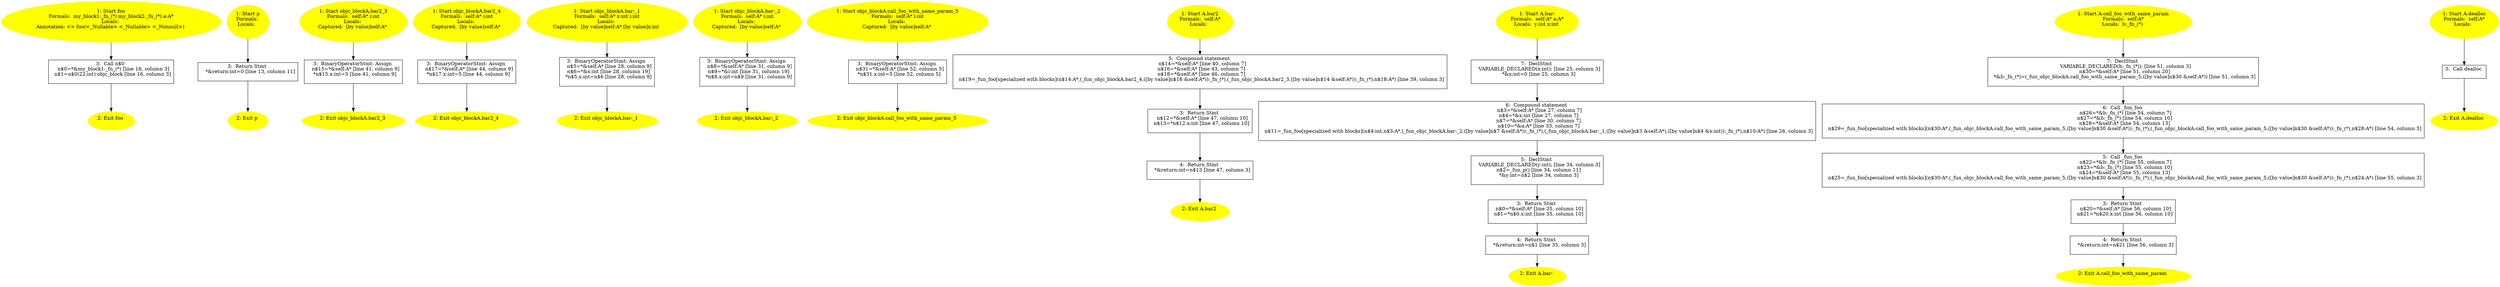 /* @generated */
digraph cfg {
"foo.acbd18db4cc2f85cedef654fccc4a4d8_1" [label="1: Start foo\nFormals:  my_block1:_fn_(*) my_block2:_fn_(*) a:A*\nLocals: \nAnnotation: <> foo(<_Nullable> <_Nullable> <_Nonnull>) \n  " color=yellow style=filled]
	

	 "foo.acbd18db4cc2f85cedef654fccc4a4d8_1" -> "foo.acbd18db4cc2f85cedef654fccc4a4d8_3" ;
"foo.acbd18db4cc2f85cedef654fccc4a4d8_2" [label="2: Exit foo \n  " color=yellow style=filled]
	

"foo.acbd18db4cc2f85cedef654fccc4a4d8_3" [label="3:  Call n$0 \n   n$0=*&my_block1:_fn_(*) [line 16, column 3]\n  n$1=n$0(22:int) objc_block [line 16, column 3]\n " shape="box"]
	

	 "foo.acbd18db4cc2f85cedef654fccc4a4d8_3" -> "foo.acbd18db4cc2f85cedef654fccc4a4d8_2" ;
"p.83878c91171338902e0fe0fb97a8c47a_1" [label="1: Start p\nFormals: \nLocals:  \n  " color=yellow style=filled]
	

	 "p.83878c91171338902e0fe0fb97a8c47a_1" -> "p.83878c91171338902e0fe0fb97a8c47a_3" ;
"p.83878c91171338902e0fe0fb97a8c47a_2" [label="2: Exit p \n  " color=yellow style=filled]
	

"p.83878c91171338902e0fe0fb97a8c47a_3" [label="3:  Return Stmt \n   *&return:int=0 [line 13, column 11]\n " shape="box"]
	

	 "p.83878c91171338902e0fe0fb97a8c47a_3" -> "p.83878c91171338902e0fe0fb97a8c47a_2" ;
"objc_blockA.bar2_3(class A).d749ef9e4d7f0a45237d8fe9e40fc593_1" [label="1: Start objc_blockA.bar2_3\nFormals:  self:A* i:int\nLocals: \nCaptured:  [by value]self:A* \n  " color=yellow style=filled]
	

	 "objc_blockA.bar2_3(class A).d749ef9e4d7f0a45237d8fe9e40fc593_1" -> "objc_blockA.bar2_3(class A).d749ef9e4d7f0a45237d8fe9e40fc593_3" ;
"objc_blockA.bar2_3(class A).d749ef9e4d7f0a45237d8fe9e40fc593_2" [label="2: Exit objc_blockA.bar2_3 \n  " color=yellow style=filled]
	

"objc_blockA.bar2_3(class A).d749ef9e4d7f0a45237d8fe9e40fc593_3" [label="3:  BinaryOperatorStmt: Assign \n   n$15=*&self:A* [line 41, column 9]\n  *n$15.x:int=5 [line 41, column 9]\n " shape="box"]
	

	 "objc_blockA.bar2_3(class A).d749ef9e4d7f0a45237d8fe9e40fc593_3" -> "objc_blockA.bar2_3(class A).d749ef9e4d7f0a45237d8fe9e40fc593_2" ;
"objc_blockA.bar2_4(class A).a4f29e420077ca6ce7e44776941a7430_1" [label="1: Start objc_blockA.bar2_4\nFormals:  self:A* i:int\nLocals: \nCaptured:  [by value]self:A* \n  " color=yellow style=filled]
	

	 "objc_blockA.bar2_4(class A).a4f29e420077ca6ce7e44776941a7430_1" -> "objc_blockA.bar2_4(class A).a4f29e420077ca6ce7e44776941a7430_3" ;
"objc_blockA.bar2_4(class A).a4f29e420077ca6ce7e44776941a7430_2" [label="2: Exit objc_blockA.bar2_4 \n  " color=yellow style=filled]
	

"objc_blockA.bar2_4(class A).a4f29e420077ca6ce7e44776941a7430_3" [label="3:  BinaryOperatorStmt: Assign \n   n$17=*&self:A* [line 44, column 9]\n  *n$17.x:int=5 [line 44, column 9]\n " shape="box"]
	

	 "objc_blockA.bar2_4(class A).a4f29e420077ca6ce7e44776941a7430_3" -> "objc_blockA.bar2_4(class A).a4f29e420077ca6ce7e44776941a7430_2" ;
"objc_blockA.bar:_1(class A).3dfd8f5104e9624c9f972777203745e3_1" [label="1: Start objc_blockA.bar:_1\nFormals:  self:A* x:int i:int\nLocals: \nCaptured:  [by value]self:A* [by value]x:int \n  " color=yellow style=filled]
	

	 "objc_blockA.bar:_1(class A).3dfd8f5104e9624c9f972777203745e3_1" -> "objc_blockA.bar:_1(class A).3dfd8f5104e9624c9f972777203745e3_3" ;
"objc_blockA.bar:_1(class A).3dfd8f5104e9624c9f972777203745e3_2" [label="2: Exit objc_blockA.bar:_1 \n  " color=yellow style=filled]
	

"objc_blockA.bar:_1(class A).3dfd8f5104e9624c9f972777203745e3_3" [label="3:  BinaryOperatorStmt: Assign \n   n$5=*&self:A* [line 28, column 9]\n  n$6=*&x:int [line 28, column 19]\n  *n$5.x:int=n$6 [line 28, column 9]\n " shape="box"]
	

	 "objc_blockA.bar:_1(class A).3dfd8f5104e9624c9f972777203745e3_3" -> "objc_blockA.bar:_1(class A).3dfd8f5104e9624c9f972777203745e3_2" ;
"objc_blockA.bar:_2(class A).714c02790d023adc163c946a9f0220cd_1" [label="1: Start objc_blockA.bar:_2\nFormals:  self:A* i:int\nLocals: \nCaptured:  [by value]self:A* \n  " color=yellow style=filled]
	

	 "objc_blockA.bar:_2(class A).714c02790d023adc163c946a9f0220cd_1" -> "objc_blockA.bar:_2(class A).714c02790d023adc163c946a9f0220cd_3" ;
"objc_blockA.bar:_2(class A).714c02790d023adc163c946a9f0220cd_2" [label="2: Exit objc_blockA.bar:_2 \n  " color=yellow style=filled]
	

"objc_blockA.bar:_2(class A).714c02790d023adc163c946a9f0220cd_3" [label="3:  BinaryOperatorStmt: Assign \n   n$8=*&self:A* [line 31, column 9]\n  n$9=*&i:int [line 31, column 19]\n  *n$8.x:int=n$9 [line 31, column 9]\n " shape="box"]
	

	 "objc_blockA.bar:_2(class A).714c02790d023adc163c946a9f0220cd_3" -> "objc_blockA.bar:_2(class A).714c02790d023adc163c946a9f0220cd_2" ;
"objc_blockA.call_foo_with_same_param_5(class A).03c7f776ebd8253258577359808dec16_1" [label="1: Start objc_blockA.call_foo_with_same_param_5\nFormals:  self:A* i:int\nLocals: \nCaptured:  [by value]self:A* \n  " color=yellow style=filled]
	

	 "objc_blockA.call_foo_with_same_param_5(class A).03c7f776ebd8253258577359808dec16_1" -> "objc_blockA.call_foo_with_same_param_5(class A).03c7f776ebd8253258577359808dec16_3" ;
"objc_blockA.call_foo_with_same_param_5(class A).03c7f776ebd8253258577359808dec16_2" [label="2: Exit objc_blockA.call_foo_with_same_param_5 \n  " color=yellow style=filled]
	

"objc_blockA.call_foo_with_same_param_5(class A).03c7f776ebd8253258577359808dec16_3" [label="3:  BinaryOperatorStmt: Assign \n   n$31=*&self:A* [line 52, column 5]\n  *n$31.x:int=5 [line 52, column 5]\n " shape="box"]
	

	 "objc_blockA.call_foo_with_same_param_5(class A).03c7f776ebd8253258577359808dec16_3" -> "objc_blockA.call_foo_with_same_param_5(class A).03c7f776ebd8253258577359808dec16_2" ;
"bar2#A#instance.413fa5106d6a23f2bf18df99659efb82_1" [label="1: Start A.bar2\nFormals:  self:A*\nLocals:  \n  " color=yellow style=filled]
	

	 "bar2#A#instance.413fa5106d6a23f2bf18df99659efb82_1" -> "bar2#A#instance.413fa5106d6a23f2bf18df99659efb82_5" ;
"bar2#A#instance.413fa5106d6a23f2bf18df99659efb82_2" [label="2: Exit A.bar2 \n  " color=yellow style=filled]
	

"bar2#A#instance.413fa5106d6a23f2bf18df99659efb82_3" [label="3:  Return Stmt \n   n$12=*&self:A* [line 47, column 10]\n  n$13=*n$12.x:int [line 47, column 10]\n " shape="box"]
	

	 "bar2#A#instance.413fa5106d6a23f2bf18df99659efb82_3" -> "bar2#A#instance.413fa5106d6a23f2bf18df99659efb82_4" ;
"bar2#A#instance.413fa5106d6a23f2bf18df99659efb82_4" [label="4:  Return Stmt \n   *&return:int=n$13 [line 47, column 3]\n " shape="box"]
	

	 "bar2#A#instance.413fa5106d6a23f2bf18df99659efb82_4" -> "bar2#A#instance.413fa5106d6a23f2bf18df99659efb82_2" ;
"bar2#A#instance.413fa5106d6a23f2bf18df99659efb82_5" [label="5:  Compound statement \n   n$14=*&self:A* [line 40, column 7]\n  n$16=*&self:A* [line 43, column 7]\n  n$18=*&self:A* [line 46, column 7]\n  n$19=_fun_foo[specialized with blocks](n$14:A*,(_fun_objc_blockA.bar2_4,([by value]n$16 &self:A*)):_fn_(*),(_fun_objc_blockA.bar2_3,([by value]n$14 &self:A*)):_fn_(*),n$18:A*) [line 39, column 3]\n " shape="box"]
	

	 "bar2#A#instance.413fa5106d6a23f2bf18df99659efb82_5" -> "bar2#A#instance.413fa5106d6a23f2bf18df99659efb82_3" ;
"bar:#A(class A)#instance.3e4a860660eb436d473f8ceeb9c1a72b_1" [label="1: Start A.bar:\nFormals:  self:A* a:A*\nLocals:  y:int x:int \n  " color=yellow style=filled]
	

	 "bar:#A(class A)#instance.3e4a860660eb436d473f8ceeb9c1a72b_1" -> "bar:#A(class A)#instance.3e4a860660eb436d473f8ceeb9c1a72b_7" ;
"bar:#A(class A)#instance.3e4a860660eb436d473f8ceeb9c1a72b_2" [label="2: Exit A.bar: \n  " color=yellow style=filled]
	

"bar:#A(class A)#instance.3e4a860660eb436d473f8ceeb9c1a72b_3" [label="3:  Return Stmt \n   n$0=*&self:A* [line 35, column 10]\n  n$1=*n$0.x:int [line 35, column 10]\n " shape="box"]
	

	 "bar:#A(class A)#instance.3e4a860660eb436d473f8ceeb9c1a72b_3" -> "bar:#A(class A)#instance.3e4a860660eb436d473f8ceeb9c1a72b_4" ;
"bar:#A(class A)#instance.3e4a860660eb436d473f8ceeb9c1a72b_4" [label="4:  Return Stmt \n   *&return:int=n$1 [line 35, column 3]\n " shape="box"]
	

	 "bar:#A(class A)#instance.3e4a860660eb436d473f8ceeb9c1a72b_4" -> "bar:#A(class A)#instance.3e4a860660eb436d473f8ceeb9c1a72b_2" ;
"bar:#A(class A)#instance.3e4a860660eb436d473f8ceeb9c1a72b_5" [label="5:  DeclStmt \n   VARIABLE_DECLARED(y:int); [line 34, column 3]\n  n$2=_fun_p() [line 34, column 11]\n  *&y:int=n$2 [line 34, column 3]\n " shape="box"]
	

	 "bar:#A(class A)#instance.3e4a860660eb436d473f8ceeb9c1a72b_5" -> "bar:#A(class A)#instance.3e4a860660eb436d473f8ceeb9c1a72b_3" ;
"bar:#A(class A)#instance.3e4a860660eb436d473f8ceeb9c1a72b_6" [label="6:  Compound statement \n   n$3=*&self:A* [line 27, column 7]\n  n$4=*&x:int [line 27, column 7]\n  n$7=*&self:A* [line 30, column 7]\n  n$10=*&a:A* [line 33, column 7]\n  n$11=_fun_foo[specialized with blocks](n$4:int,n$3:A*,(_fun_objc_blockA.bar:_2,([by value]n$7 &self:A*)):_fn_(*),(_fun_objc_blockA.bar:_1,([by value]n$3 &self:A*),([by value]n$4 &x:int)):_fn_(*),n$10:A*) [line 26, column 3]\n " shape="box"]
	

	 "bar:#A(class A)#instance.3e4a860660eb436d473f8ceeb9c1a72b_6" -> "bar:#A(class A)#instance.3e4a860660eb436d473f8ceeb9c1a72b_5" ;
"bar:#A(class A)#instance.3e4a860660eb436d473f8ceeb9c1a72b_7" [label="7:  DeclStmt \n   VARIABLE_DECLARED(x:int); [line 25, column 3]\n  *&x:int=0 [line 25, column 3]\n " shape="box"]
	

	 "bar:#A(class A)#instance.3e4a860660eb436d473f8ceeb9c1a72b_7" -> "bar:#A(class A)#instance.3e4a860660eb436d473f8ceeb9c1a72b_6" ;
"call_foo_with_same_param#A#instance.7f01b1476c1662f7ce825ec7b1739a00_1" [label="1: Start A.call_foo_with_same_param\nFormals:  self:A*\nLocals:  b:_fn_(*) \n  " color=yellow style=filled]
	

	 "call_foo_with_same_param#A#instance.7f01b1476c1662f7ce825ec7b1739a00_1" -> "call_foo_with_same_param#A#instance.7f01b1476c1662f7ce825ec7b1739a00_7" ;
"call_foo_with_same_param#A#instance.7f01b1476c1662f7ce825ec7b1739a00_2" [label="2: Exit A.call_foo_with_same_param \n  " color=yellow style=filled]
	

"call_foo_with_same_param#A#instance.7f01b1476c1662f7ce825ec7b1739a00_3" [label="3:  Return Stmt \n   n$20=*&self:A* [line 56, column 10]\n  n$21=*n$20.x:int [line 56, column 10]\n " shape="box"]
	

	 "call_foo_with_same_param#A#instance.7f01b1476c1662f7ce825ec7b1739a00_3" -> "call_foo_with_same_param#A#instance.7f01b1476c1662f7ce825ec7b1739a00_4" ;
"call_foo_with_same_param#A#instance.7f01b1476c1662f7ce825ec7b1739a00_4" [label="4:  Return Stmt \n   *&return:int=n$21 [line 56, column 3]\n " shape="box"]
	

	 "call_foo_with_same_param#A#instance.7f01b1476c1662f7ce825ec7b1739a00_4" -> "call_foo_with_same_param#A#instance.7f01b1476c1662f7ce825ec7b1739a00_2" ;
"call_foo_with_same_param#A#instance.7f01b1476c1662f7ce825ec7b1739a00_5" [label="5:  Call _fun_foo \n   n$22=*&b:_fn_(*) [line 55, column 7]\n  n$23=*&b:_fn_(*) [line 55, column 10]\n  n$24=*&self:A* [line 55, column 13]\n  n$25=_fun_foo[specialized with blocks](n$30:A*,(_fun_objc_blockA.call_foo_with_same_param_5,([by value]n$30 &self:A*)):_fn_(*),(_fun_objc_blockA.call_foo_with_same_param_5,([by value]n$30 &self:A*)):_fn_(*),n$24:A*) [line 55, column 3]\n " shape="box"]
	

	 "call_foo_with_same_param#A#instance.7f01b1476c1662f7ce825ec7b1739a00_5" -> "call_foo_with_same_param#A#instance.7f01b1476c1662f7ce825ec7b1739a00_3" ;
"call_foo_with_same_param#A#instance.7f01b1476c1662f7ce825ec7b1739a00_6" [label="6:  Call _fun_foo \n   n$26=*&b:_fn_(*) [line 54, column 7]\n  n$27=*&b:_fn_(*) [line 54, column 10]\n  n$28=*&self:A* [line 54, column 13]\n  n$29=_fun_foo[specialized with blocks](n$30:A*,(_fun_objc_blockA.call_foo_with_same_param_5,([by value]n$30 &self:A*)):_fn_(*),(_fun_objc_blockA.call_foo_with_same_param_5,([by value]n$30 &self:A*)):_fn_(*),n$28:A*) [line 54, column 3]\n " shape="box"]
	

	 "call_foo_with_same_param#A#instance.7f01b1476c1662f7ce825ec7b1739a00_6" -> "call_foo_with_same_param#A#instance.7f01b1476c1662f7ce825ec7b1739a00_5" ;
"call_foo_with_same_param#A#instance.7f01b1476c1662f7ce825ec7b1739a00_7" [label="7:  DeclStmt \n   VARIABLE_DECLARED(b:_fn_(*)); [line 51, column 3]\n  n$30=*&self:A* [line 51, column 20]\n  *&b:_fn_(*)=(_fun_objc_blockA.call_foo_with_same_param_5,([by value]n$30 &self:A*)) [line 51, column 3]\n " shape="box"]
	

	 "call_foo_with_same_param#A#instance.7f01b1476c1662f7ce825ec7b1739a00_7" -> "call_foo_with_same_param#A#instance.7f01b1476c1662f7ce825ec7b1739a00_6" ;
"dealloc#A#instance.55ac864e91dcd5d484e8ab7d8eb94fcb_1" [label="1: Start A.dealloc\nFormals:  self:A*\nLocals:  \n  " color=yellow style=filled]
	

	 "dealloc#A#instance.55ac864e91dcd5d484e8ab7d8eb94fcb_1" -> "dealloc#A#instance.55ac864e91dcd5d484e8ab7d8eb94fcb_3" ;
"dealloc#A#instance.55ac864e91dcd5d484e8ab7d8eb94fcb_2" [label="2: Exit A.dealloc \n  " color=yellow style=filled]
	

"dealloc#A#instance.55ac864e91dcd5d484e8ab7d8eb94fcb_3" [label="3:  Call dealloc \n  " shape="box"]
	

	 "dealloc#A#instance.55ac864e91dcd5d484e8ab7d8eb94fcb_3" -> "dealloc#A#instance.55ac864e91dcd5d484e8ab7d8eb94fcb_2" ;
}
